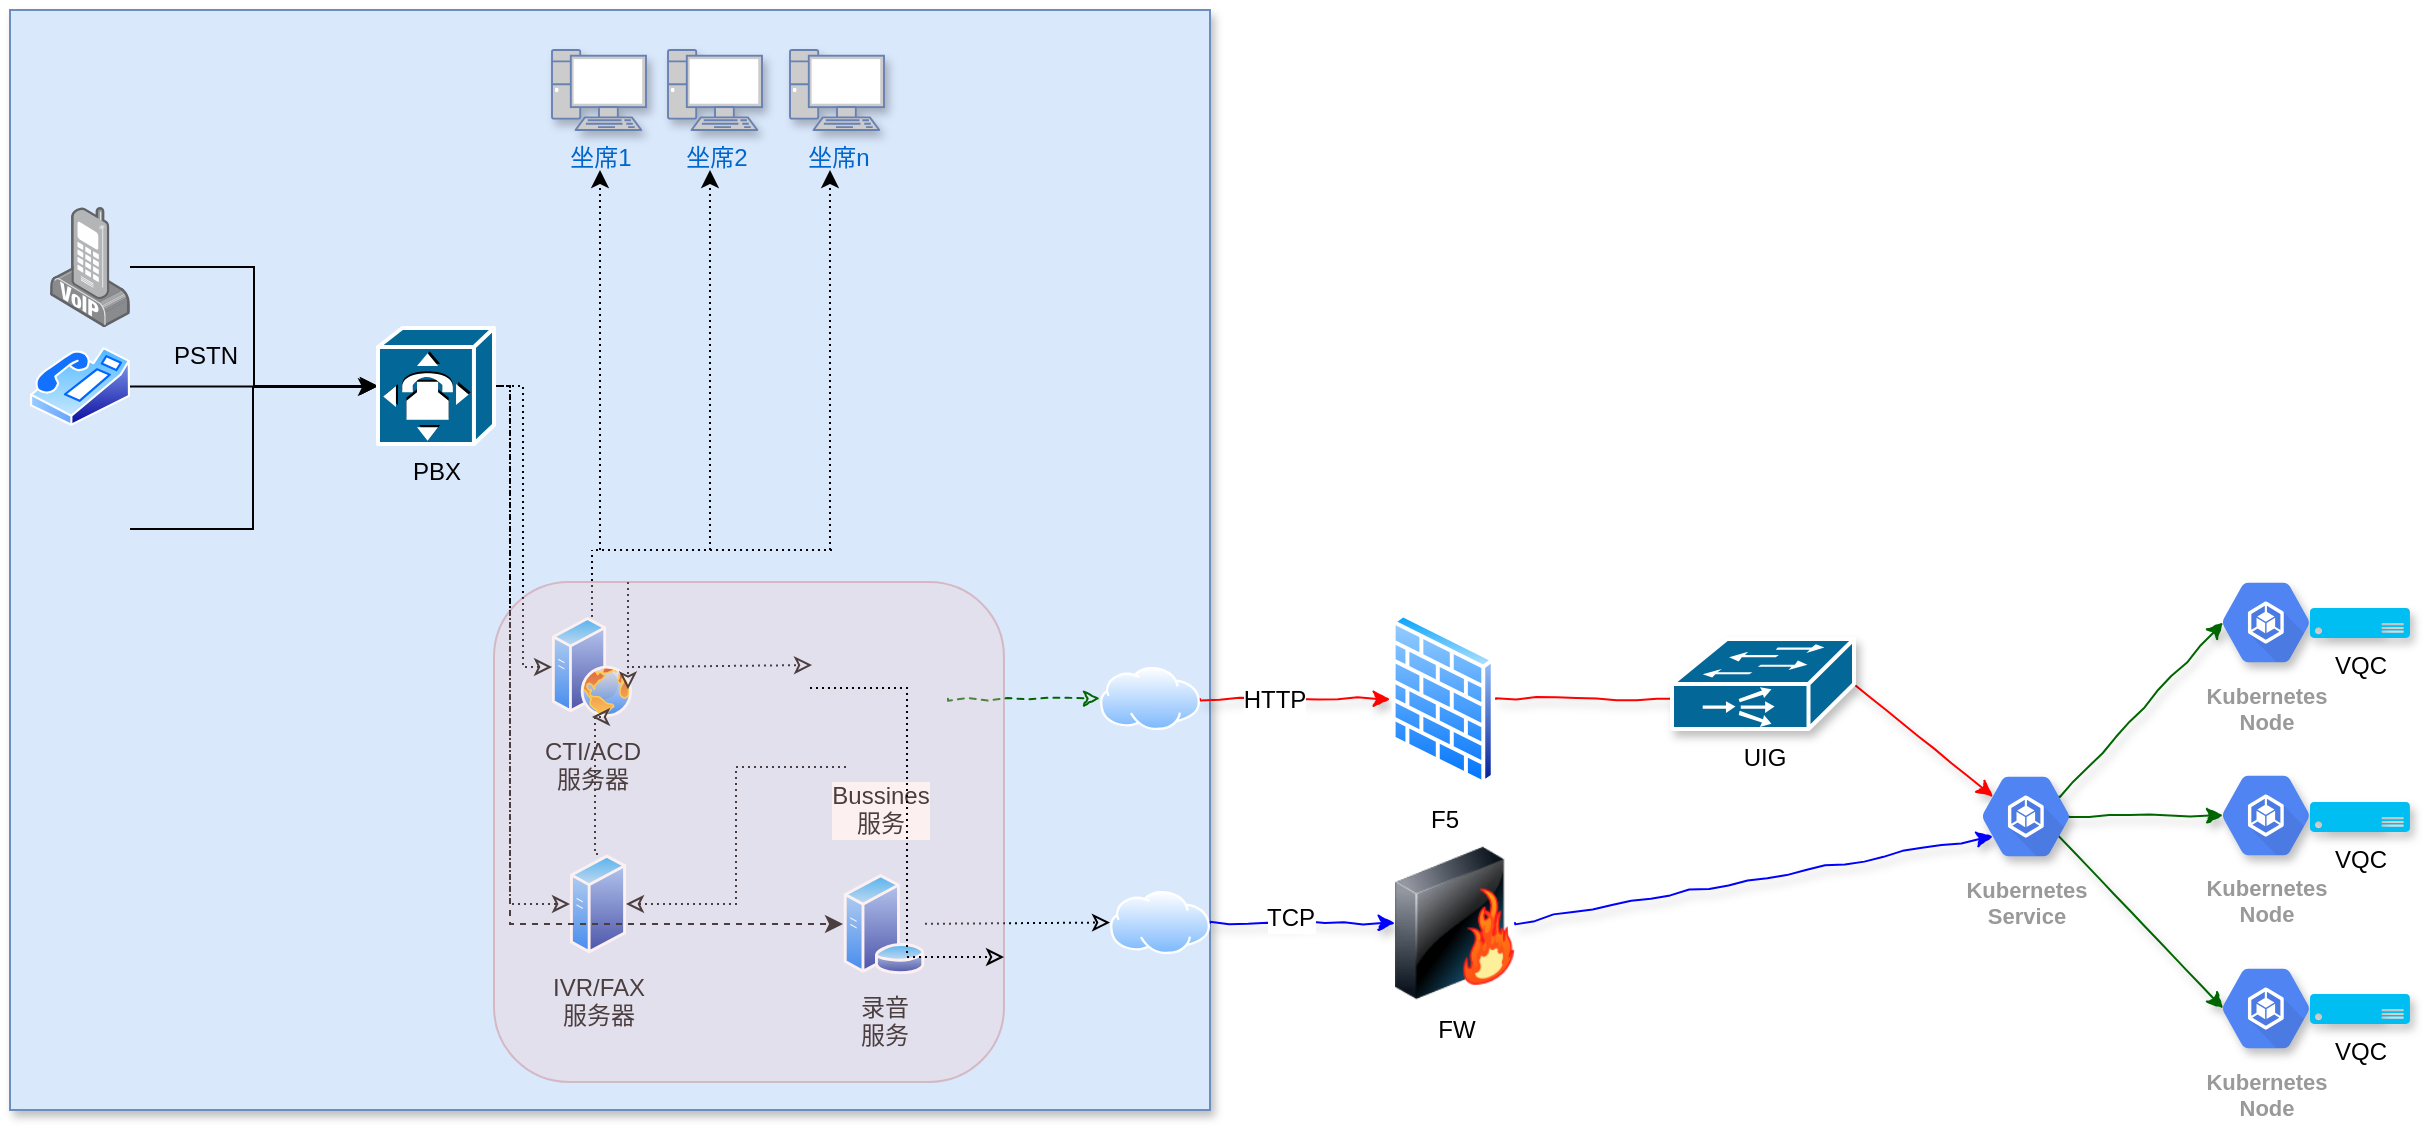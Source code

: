 <mxfile pages="1" version="11.2.3" type="github"><diagram id="Zp58wt0ar4xasLVWeZXu" name="第 1 页"><mxGraphModel dx="946" dy="615" grid="1" gridSize="10" guides="1" tooltips="1" connect="1" arrows="1" fold="1" page="1" pageScale="1" pageWidth="827" pageHeight="1169" math="0" shadow="0"><root><mxCell id="0"/><mxCell id="1" parent="0"/><mxCell id="X_C-SphrFA2jBVAJ7JeD-40" value="" style="rounded=0;whiteSpace=wrap;html=1;shadow=1;labelBackgroundColor=none;fillColor=#dae8fc;strokeColor=#6c8ebf;" vertex="1" parent="1"><mxGeometry x="30" y="40" width="600" height="550" as="geometry"/></mxCell><mxCell id="ex-8D4x-95vxiAMpHlkO-47" style="edgeStyle=elbowEdgeStyle;rounded=0;orthogonalLoop=1;jettySize=auto;html=1;exitX=1;exitY=0.5;exitDx=0;exitDy=0;exitPerimeter=0;shadow=0;dashed=1;dashPattern=1 2;endArrow=classic;endFill=0;" parent="1" source="ex-8D4x-95vxiAMpHlkO-24" target="ex-8D4x-95vxiAMpHlkO-41" edge="1"><mxGeometry relative="1" as="geometry"/></mxCell><mxCell id="ex-8D4x-95vxiAMpHlkO-52" style="edgeStyle=elbowEdgeStyle;rounded=0;orthogonalLoop=1;jettySize=auto;html=1;shadow=0;dashed=1;dashPattern=1 2;endArrow=classic;endFill=0;entryX=0;entryY=0.5;entryDx=0;entryDy=0;" parent="1" target="ex-8D4x-95vxiAMpHlkO-42" edge="1"><mxGeometry relative="1" as="geometry"><mxPoint x="270" y="228" as="sourcePoint"/><mxPoint x="376" y="340" as="targetPoint"/><Array as="points"><mxPoint x="280" y="350"/><mxPoint x="270" y="360"/><mxPoint x="383" y="300"/></Array></mxGeometry></mxCell><mxCell id="X_C-SphrFA2jBVAJ7JeD-7" style="rounded=0;orthogonalLoop=1;jettySize=auto;html=1;shadow=0;dashed=1;dashPattern=1 2;endArrow=classic;endFill=0;entryX=0;entryY=0.25;entryDx=0;entryDy=0;exitX=1;exitY=0.5;exitDx=0;exitDy=0;" edge="1" parent="1" source="ex-8D4x-95vxiAMpHlkO-41" target="X_C-SphrFA2jBVAJ7JeD-6"><mxGeometry relative="1" as="geometry"><mxPoint x="428" y="365" as="targetPoint"/></mxGeometry></mxCell><mxCell id="ex-8D4x-95vxiAMpHlkO-41" value="CTI/ACD&lt;br&gt;服务器" style="aspect=fixed;perimeter=ellipsePerimeter;html=1;align=center;shadow=0;dashed=0;spacingTop=3;image;image=img/lib/active_directory/web_server.svg;labelBackgroundColor=none;" parent="1" vertex="1"><mxGeometry x="301" y="343.5" width="40" height="50" as="geometry"/></mxCell><mxCell id="ex-8D4x-95vxiAMpHlkO-42" value="IVR/FAX&lt;br&gt;服务器" style="aspect=fixed;perimeter=ellipsePerimeter;html=1;align=center;shadow=0;dashed=0;spacingTop=3;image;image=img/lib/active_directory/generic_server.svg;labelBackgroundColor=none;" parent="1" vertex="1"><mxGeometry x="310" y="462" width="28.0" height="50" as="geometry"/></mxCell><mxCell id="X_C-SphrFA2jBVAJ7JeD-11" style="edgeStyle=elbowEdgeStyle;rounded=0;orthogonalLoop=1;jettySize=auto;html=1;exitX=0.25;exitY=1;exitDx=0;exitDy=0;entryX=1;entryY=0.5;entryDx=0;entryDy=0;shadow=0;dashed=1;dashPattern=1 2;endArrow=classic;endFill=0;" edge="1" parent="1" source="X_C-SphrFA2jBVAJ7JeD-6" target="ex-8D4x-95vxiAMpHlkO-42"><mxGeometry relative="1" as="geometry"/></mxCell><mxCell id="X_C-SphrFA2jBVAJ7JeD-12" style="edgeStyle=elbowEdgeStyle;rounded=0;orthogonalLoop=1;jettySize=auto;html=1;entryX=1;entryY=0.75;entryDx=0;entryDy=0;shadow=0;dashed=1;dashPattern=1 2;endArrow=classic;endFill=0;" edge="1" parent="1" source="X_C-SphrFA2jBVAJ7JeD-43" target="ex-8D4x-95vxiAMpHlkO-41"><mxGeometry relative="1" as="geometry"><mxPoint x="430" y="379" as="sourcePoint"/></mxGeometry></mxCell><mxCell id="X_C-SphrFA2jBVAJ7JeD-6" value="Bussines&lt;br&gt;服务" style="shape=image;html=1;verticalAlign=top;verticalLabelPosition=bottom;labelBackgroundColor=#ffffff;imageAspect=0;aspect=fixed;image=https://cdn2.iconfinder.com/data/icons/whcompare-isometric-web-hosting-servers/50/server-2-128.png;shadow=1;" vertex="1" parent="1"><mxGeometry x="431" y="350.5" width="68" height="68" as="geometry"/></mxCell><mxCell id="X_C-SphrFA2jBVAJ7JeD-9" value="录音&lt;br&gt;服务" style="aspect=fixed;perimeter=ellipsePerimeter;html=1;align=center;shadow=0;dashed=0;spacingTop=3;image;image=img/lib/active_directory/database_server.svg;labelBackgroundColor=none;" vertex="1" parent="1"><mxGeometry x="446.5" y="472" width="41" height="50" as="geometry"/></mxCell><mxCell id="X_C-SphrFA2jBVAJ7JeD-24" style="edgeStyle=none;rounded=1;orthogonalLoop=1;jettySize=auto;html=1;entryX=0.25;entryY=0.67;entryDx=0;entryDy=0;entryPerimeter=0;shadow=1;endArrow=classic;endFill=1;comic=1;fixDash=1;snapToPoint=1;strokeColor=#0000FF;" edge="1" parent="1" source="ex-8D4x-95vxiAMpHlkO-7" target="X_C-SphrFA2jBVAJ7JeD-22"><mxGeometry relative="1" as="geometry"/></mxCell><mxCell id="ex-8D4x-95vxiAMpHlkO-7" value="FW" style="image;html=1;labelBackgroundColor=#ffffff;image=img/lib/clip_art/networking/Firewall-page1_128x128.png" parent="1" vertex="1"><mxGeometry x="722.5" y="457.5" width="60" height="78" as="geometry"/></mxCell><mxCell id="ex-8D4x-95vxiAMpHlkO-26" style="rounded=0;orthogonalLoop=1;jettySize=auto;html=1;entryX=0;entryY=0.5;entryDx=0;entryDy=0;entryPerimeter=0;edgeStyle=elbowEdgeStyle;" parent="1" source="ex-8D4x-95vxiAMpHlkO-15" target="ex-8D4x-95vxiAMpHlkO-24" edge="1"><mxGeometry relative="1" as="geometry"/></mxCell><mxCell id="ex-8D4x-95vxiAMpHlkO-15" value="" style="points=[];html=1;align=center;shadow=0;dashed=0;image;image=img/lib/allied_telesis/computer_and_terminals/VOIP_IP_phone.svg;" parent="1" vertex="1"><mxGeometry x="50" y="138.5" width="40" height="60" as="geometry"/></mxCell><mxCell id="ex-8D4x-95vxiAMpHlkO-27" style="rounded=0;orthogonalLoop=1;jettySize=auto;html=1;entryX=0;entryY=0.5;entryDx=0;entryDy=0;entryPerimeter=0;edgeStyle=elbowEdgeStyle;" parent="1" source="ex-8D4x-95vxiAMpHlkO-18" target="ex-8D4x-95vxiAMpHlkO-24" edge="1"><mxGeometry relative="1" as="geometry"/></mxCell><mxCell id="ex-8D4x-95vxiAMpHlkO-18" value="" style="aspect=fixed;perimeter=ellipsePerimeter;html=1;align=center;shadow=0;dashed=0;spacingTop=3;image;image=img/lib/active_directory/phone.svg;" parent="1" vertex="1"><mxGeometry x="40" y="208.5" width="50" height="39.5" as="geometry"/></mxCell><mxCell id="ex-8D4x-95vxiAMpHlkO-28" style="rounded=0;orthogonalLoop=1;jettySize=auto;html=1;edgeStyle=elbowEdgeStyle;" parent="1" edge="1"><mxGeometry relative="1" as="geometry"><mxPoint x="213" y="228.5" as="targetPoint"/><mxPoint x="90" y="299.5" as="sourcePoint"/></mxGeometry></mxCell><mxCell id="ex-8D4x-95vxiAMpHlkO-23" value="" style="shape=image;html=1;verticalAlign=top;verticalLabelPosition=bottom;labelBackgroundColor=#ffffff;imageAspect=0;aspect=fixed;image=https://cdn1.iconfinder.com/data/icons/business-finance-vol-2-50/40/Untitled-5-90-128.png" parent="1" vertex="1"><mxGeometry x="30" y="272.5" width="60" height="60" as="geometry"/></mxCell><mxCell id="X_C-SphrFA2jBVAJ7JeD-44" style="edgeStyle=elbowEdgeStyle;comic=0;orthogonalLoop=1;jettySize=auto;html=1;entryX=0;entryY=0.5;entryDx=0;entryDy=0;shadow=0;labelBackgroundColor=#ffffff;endFill=1;strokeColor=#000000;rounded=0;exitX=1;exitY=0.5;exitDx=0;exitDy=0;exitPerimeter=0;dashed=1;" edge="1" parent="1" source="ex-8D4x-95vxiAMpHlkO-24" target="X_C-SphrFA2jBVAJ7JeD-9"><mxGeometry relative="1" as="geometry"><Array as="points"><mxPoint x="280" y="390"/><mxPoint x="280" y="560"/></Array></mxGeometry></mxCell><mxCell id="ex-8D4x-95vxiAMpHlkO-24" value="PBX" style="shape=mxgraph.cisco.misc.pbx;html=1;dashed=0;fillColor=#036897;strokeColor=#ffffff;strokeWidth=2;verticalLabelPosition=bottom;verticalAlign=top" parent="1" vertex="1"><mxGeometry x="214" y="199" width="58" height="58" as="geometry"/></mxCell><mxCell id="ex-8D4x-95vxiAMpHlkO-30" value="PSTN" style="text;html=1;resizable=0;points=[];autosize=1;align=left;verticalAlign=top;spacingTop=-4;direction=north;flipH=0;flipV=0;" parent="1" vertex="1"><mxGeometry x="110" y="203" width="50" height="20" as="geometry"/></mxCell><mxCell id="X_C-SphrFA2jBVAJ7JeD-10" style="edgeStyle=elbowEdgeStyle;rounded=0;orthogonalLoop=1;jettySize=auto;html=1;exitX=0.5;exitY=0;exitDx=0;exitDy=0;entryX=0.5;entryY=1;entryDx=0;entryDy=0;shadow=0;dashed=1;dashPattern=1 2;endArrow=classic;endFill=0;" edge="1" parent="1" source="ex-8D4x-95vxiAMpHlkO-42" target="ex-8D4x-95vxiAMpHlkO-41"><mxGeometry relative="1" as="geometry"/></mxCell><mxCell id="X_C-SphrFA2jBVAJ7JeD-5" style="rounded=1;orthogonalLoop=1;jettySize=auto;html=1;shadow=1;endArrow=classic;endFill=1;entryX=0;entryY=0.5;entryDx=0;entryDy=0;comic=1;fixDash=1;snapToPoint=1;strokeColor=#FF0000;" edge="1" parent="1" source="ex-8D4x-95vxiAMpHlkO-48" target="X_C-SphrFA2jBVAJ7JeD-14"><mxGeometry relative="1" as="geometry"/></mxCell><mxCell id="X_C-SphrFA2jBVAJ7JeD-45" value="HTTP" style="text;html=1;resizable=0;points=[];align=center;verticalAlign=middle;labelBackgroundColor=#ffffff;" vertex="1" connectable="0" parent="X_C-SphrFA2jBVAJ7JeD-5"><mxGeometry x="-0.221" relative="1" as="geometry"><mxPoint as="offset"/></mxGeometry></mxCell><mxCell id="ex-8D4x-95vxiAMpHlkO-48" value="" style="aspect=fixed;perimeter=ellipsePerimeter;html=1;align=center;shadow=0;dashed=0;spacingTop=3;image;image=img/lib/active_directory/internet_cloud.svg;labelBackgroundColor=none;" parent="1" vertex="1"><mxGeometry x="575" y="368.5" width="50" height="31.5" as="geometry"/></mxCell><mxCell id="ex-8D4x-95vxiAMpHlkO-49" value="坐席1" style="fontColor=#0066CC;verticalAlign=top;verticalLabelPosition=bottom;labelPosition=center;align=center;html=1;outlineConnect=0;fillColor=#CCCCCC;strokeColor=#6881B3;gradientColor=none;gradientDirection=north;strokeWidth=2;shape=mxgraph.networks.pc;shadow=1;labelBackgroundColor=none;labelBorderColor=none;" parent="1" vertex="1"><mxGeometry x="301" y="60" width="47" height="40" as="geometry"/></mxCell><mxCell id="ex-8D4x-95vxiAMpHlkO-50" value="坐席2" style="fontColor=#0066CC;verticalAlign=top;verticalLabelPosition=bottom;labelPosition=center;align=center;html=1;outlineConnect=0;fillColor=#CCCCCC;strokeColor=#6881B3;gradientColor=none;gradientDirection=north;strokeWidth=2;shape=mxgraph.networks.pc;shadow=1;labelBackgroundColor=none;labelBorderColor=none;" parent="1" vertex="1"><mxGeometry x="359" y="60" width="47" height="40" as="geometry"/></mxCell><mxCell id="ex-8D4x-95vxiAMpHlkO-51" value="坐席n" style="fontColor=#0066CC;verticalAlign=top;verticalLabelPosition=bottom;labelPosition=center;align=center;html=1;outlineConnect=0;fillColor=#CCCCCC;strokeColor=#6881B3;gradientColor=none;gradientDirection=north;strokeWidth=2;shape=mxgraph.networks.pc;shadow=1;labelBackgroundColor=none;labelBorderColor=none;" parent="1" vertex="1"><mxGeometry x="420" y="60" width="47" height="40" as="geometry"/></mxCell><mxCell id="ex-8D4x-95vxiAMpHlkO-53" value="" style="endArrow=none;dashed=1;html=1;shadow=0;dashPattern=1 2;" parent="1" edge="1"><mxGeometry width="50" height="50" relative="1" as="geometry"><mxPoint x="441" y="310" as="sourcePoint"/><mxPoint x="321" y="310" as="targetPoint"/></mxGeometry></mxCell><mxCell id="ex-8D4x-95vxiAMpHlkO-54" value="" style="endArrow=none;dashed=1;html=1;shadow=0;dashPattern=1 2;exitX=0.5;exitY=0;exitDx=0;exitDy=0;" parent="1" source="ex-8D4x-95vxiAMpHlkO-41" edge="1"><mxGeometry width="50" height="50" relative="1" as="geometry"><mxPoint x="30" y="500" as="sourcePoint"/><mxPoint x="321" y="310" as="targetPoint"/></mxGeometry></mxCell><mxCell id="ex-8D4x-95vxiAMpHlkO-55" value="" style="endArrow=classic;html=1;shadow=0;dashed=1;dashPattern=1 2;" parent="1" edge="1"><mxGeometry width="50" height="50" relative="1" as="geometry"><mxPoint x="325" y="310" as="sourcePoint"/><mxPoint x="325" y="120" as="targetPoint"/></mxGeometry></mxCell><mxCell id="ex-8D4x-95vxiAMpHlkO-56" value="" style="endArrow=classic;html=1;shadow=0;dashed=1;dashPattern=1 2;" parent="1" edge="1"><mxGeometry width="50" height="50" relative="1" as="geometry"><mxPoint x="380" y="310" as="sourcePoint"/><mxPoint x="380" y="120" as="targetPoint"/></mxGeometry></mxCell><mxCell id="ex-8D4x-95vxiAMpHlkO-57" value="" style="endArrow=classic;html=1;shadow=0;dashed=1;dashPattern=1 2;" parent="1" edge="1"><mxGeometry width="50" height="50" relative="1" as="geometry"><mxPoint x="440" y="310" as="sourcePoint"/><mxPoint x="440" y="120" as="targetPoint"/></mxGeometry></mxCell><mxCell id="X_C-SphrFA2jBVAJ7JeD-13" style="rounded=0;orthogonalLoop=1;jettySize=auto;html=1;shadow=0;dashed=1;dashPattern=1 2;endArrow=classic;endFill=0;entryX=0;entryY=0.5;entryDx=0;entryDy=0;" edge="1" parent="1" source="X_C-SphrFA2jBVAJ7JeD-9" target="X_C-SphrFA2jBVAJ7JeD-15"><mxGeometry relative="1" as="geometry"><mxPoint x="590" y="502" as="targetPoint"/></mxGeometry></mxCell><mxCell id="X_C-SphrFA2jBVAJ7JeD-21" style="edgeStyle=none;rounded=1;orthogonalLoop=1;jettySize=auto;html=1;shadow=1;endArrow=classic;endFill=1;comic=1;fixDash=1;snapToPoint=1;strokeColor=#FF0000;" edge="1" parent="1" source="X_C-SphrFA2jBVAJ7JeD-14"><mxGeometry relative="1" as="geometry"><mxPoint x="900" y="384.5" as="targetPoint"/></mxGeometry></mxCell><mxCell id="X_C-SphrFA2jBVAJ7JeD-14" value="F5" style="aspect=fixed;perimeter=ellipsePerimeter;html=1;align=center;shadow=0;dashed=0;spacingTop=3;image;image=img/lib/active_directory/firewall.svg;labelBackgroundColor=none;" vertex="1" parent="1"><mxGeometry x="720" y="341.5" width="53" height="86" as="geometry"/></mxCell><mxCell id="X_C-SphrFA2jBVAJ7JeD-18" style="edgeStyle=none;rounded=1;orthogonalLoop=1;jettySize=auto;html=1;shadow=1;endArrow=classic;endFill=1;comic=1;fixDash=1;snapToPoint=1;strokeColor=#0000FF;" edge="1" parent="1" source="X_C-SphrFA2jBVAJ7JeD-15" target="ex-8D4x-95vxiAMpHlkO-7"><mxGeometry relative="1" as="geometry"/></mxCell><mxCell id="X_C-SphrFA2jBVAJ7JeD-46" value="TCP" style="text;html=1;resizable=0;points=[];align=center;verticalAlign=middle;labelBackgroundColor=#ffffff;" vertex="1" connectable="0" parent="X_C-SphrFA2jBVAJ7JeD-18"><mxGeometry x="-0.141" y="3" relative="1" as="geometry"><mxPoint as="offset"/></mxGeometry></mxCell><mxCell id="X_C-SphrFA2jBVAJ7JeD-15" value="" style="aspect=fixed;perimeter=ellipsePerimeter;html=1;align=center;shadow=0;dashed=0;spacingTop=3;image;image=img/lib/active_directory/internet_cloud.svg;labelBackgroundColor=none;" vertex="1" parent="1"><mxGeometry x="580" y="480.5" width="50" height="31.5" as="geometry"/></mxCell><mxCell id="X_C-SphrFA2jBVAJ7JeD-23" style="edgeStyle=none;rounded=1;orthogonalLoop=1;jettySize=auto;html=1;exitX=1;exitY=0.5;exitDx=0;exitDy=0;exitPerimeter=0;entryX=0.25;entryY=0.33;entryDx=0;entryDy=0;entryPerimeter=0;shadow=1;endArrow=classic;endFill=1;comic=1;fixDash=1;snapToPoint=1;strokeColor=#FF0000;" edge="1" parent="1" source="X_C-SphrFA2jBVAJ7JeD-19" target="X_C-SphrFA2jBVAJ7JeD-22"><mxGeometry relative="1" as="geometry"/></mxCell><mxCell id="X_C-SphrFA2jBVAJ7JeD-19" value="UIG" style="shape=mxgraph.cisco.misc.ios_slb;html=1;dashed=0;fillColor=#036897;strokeColor=#ffffff;strokeWidth=2;verticalLabelPosition=bottom;verticalAlign=top;shadow=1;labelBackgroundColor=none;" vertex="1" parent="1"><mxGeometry x="861" y="354.5" width="91" height="45" as="geometry"/></mxCell><mxCell id="X_C-SphrFA2jBVAJ7JeD-31" style="edgeStyle=none;rounded=1;orthogonalLoop=1;jettySize=auto;html=1;exitX=0.75;exitY=0.33;exitDx=0;exitDy=0;exitPerimeter=0;entryX=0.175;entryY=0.5;entryDx=0;entryDy=0;entryPerimeter=0;shadow=1;endArrow=classic;endFill=1;comic=1;fixDash=1;snapToPoint=1;strokeColor=#006600;" edge="1" parent="1" source="X_C-SphrFA2jBVAJ7JeD-22" target="X_C-SphrFA2jBVAJ7JeD-25"><mxGeometry relative="1" as="geometry"/></mxCell><mxCell id="X_C-SphrFA2jBVAJ7JeD-32" style="edgeStyle=none;rounded=1;orthogonalLoop=1;jettySize=auto;html=1;exitX=0.825;exitY=0.5;exitDx=0;exitDy=0;exitPerimeter=0;entryX=0.175;entryY=0.5;entryDx=0;entryDy=0;entryPerimeter=0;shadow=1;endArrow=classic;endFill=1;comic=1;fixDash=1;snapToPoint=1;strokeColor=#006600;" edge="1" parent="1" source="X_C-SphrFA2jBVAJ7JeD-22" target="X_C-SphrFA2jBVAJ7JeD-26"><mxGeometry relative="1" as="geometry"/></mxCell><mxCell id="X_C-SphrFA2jBVAJ7JeD-33" style="edgeStyle=none;rounded=1;orthogonalLoop=1;jettySize=auto;html=1;exitX=0.75;exitY=0.67;exitDx=0;exitDy=0;exitPerimeter=0;entryX=0.175;entryY=0.5;entryDx=0;entryDy=0;entryPerimeter=0;shadow=1;endArrow=classic;endFill=1;comic=1;fixDash=1;snapToPoint=1;strokeColor=#006600;" edge="1" parent="1" source="X_C-SphrFA2jBVAJ7JeD-22" target="X_C-SphrFA2jBVAJ7JeD-29"><mxGeometry relative="1" as="geometry"/></mxCell><mxCell id="X_C-SphrFA2jBVAJ7JeD-22" value="Kubernetes&lt;br&gt;Service" style="html=1;fillColor=#5184F3;strokeColor=none;verticalAlign=top;labelPosition=center;verticalLabelPosition=bottom;align=center;spacingTop=-6;fontSize=11;fontStyle=1;fontColor=#999999;shape=mxgraph.gcp2.hexIcon;prIcon=container_engine;shadow=1;labelBackgroundColor=none;" vertex="1" parent="1"><mxGeometry x="1005" y="414" width="66" height="58.5" as="geometry"/></mxCell><mxCell id="X_C-SphrFA2jBVAJ7JeD-25" value="Kubernetes&lt;br&gt;Node" style="html=1;fillColor=#5184F3;strokeColor=none;verticalAlign=top;labelPosition=center;verticalLabelPosition=bottom;align=center;spacingTop=-6;fontSize=11;fontStyle=1;fontColor=#999999;shape=mxgraph.gcp2.hexIcon;prIcon=container_engine;shadow=1;labelBackgroundColor=none;" vertex="1" parent="1"><mxGeometry x="1125" y="317" width="66" height="58.5" as="geometry"/></mxCell><mxCell id="X_C-SphrFA2jBVAJ7JeD-26" value="Kubernetes&lt;br&gt;Node" style="html=1;fillColor=#5184F3;strokeColor=none;verticalAlign=top;labelPosition=center;verticalLabelPosition=bottom;align=center;spacingTop=-6;fontSize=11;fontStyle=1;fontColor=#999999;shape=mxgraph.gcp2.hexIcon;prIcon=container_engine;shadow=1;labelBackgroundColor=none;" vertex="1" parent="1"><mxGeometry x="1125" y="413.5" width="66" height="58.5" as="geometry"/></mxCell><mxCell id="X_C-SphrFA2jBVAJ7JeD-29" value="Kubernetes&lt;br&gt;Node" style="html=1;fillColor=#5184F3;strokeColor=none;verticalAlign=top;labelPosition=center;verticalLabelPosition=bottom;align=center;spacingTop=-6;fontSize=11;fontStyle=1;fontColor=#999999;shape=mxgraph.gcp2.hexIcon;prIcon=container_engine;shadow=1;labelBackgroundColor=none;" vertex="1" parent="1"><mxGeometry x="1125" y="510" width="66" height="58.5" as="geometry"/></mxCell><mxCell id="X_C-SphrFA2jBVAJ7JeD-34" value="VQC" style="verticalLabelPosition=bottom;html=1;verticalAlign=top;align=center;strokeColor=none;fillColor=#00BEF2;shape=mxgraph.azure.server;shadow=1;labelBackgroundColor=none;" vertex="1" parent="1"><mxGeometry x="1180" y="339" width="50" height="15" as="geometry"/></mxCell><mxCell id="X_C-SphrFA2jBVAJ7JeD-37" value="VQC" style="verticalLabelPosition=bottom;html=1;verticalAlign=top;align=center;strokeColor=none;fillColor=#00BEF2;shape=mxgraph.azure.server;shadow=1;labelBackgroundColor=none;" vertex="1" parent="1"><mxGeometry x="1180" y="436" width="50" height="15" as="geometry"/></mxCell><mxCell id="X_C-SphrFA2jBVAJ7JeD-38" value="VQC" style="verticalLabelPosition=bottom;html=1;verticalAlign=top;align=center;strokeColor=none;fillColor=#00BEF2;shape=mxgraph.azure.server;shadow=1;labelBackgroundColor=none;" vertex="1" parent="1"><mxGeometry x="1180" y="532" width="50" height="15" as="geometry"/></mxCell><mxCell id="X_C-SphrFA2jBVAJ7JeD-39" style="edgeStyle=none;rounded=1;comic=1;orthogonalLoop=1;jettySize=auto;html=1;entryX=0;entryY=0.5;entryDx=0;entryDy=0;shadow=0;endArrow=classic;endFill=0;strokeColor=#006600;dashed=1;labelBackgroundColor=#ffffff;" edge="1" parent="1" source="X_C-SphrFA2jBVAJ7JeD-6" target="ex-8D4x-95vxiAMpHlkO-48"><mxGeometry relative="1" as="geometry"/></mxCell><mxCell id="X_C-SphrFA2jBVAJ7JeD-43" value="" style="rounded=1;whiteSpace=wrap;html=1;shadow=0;labelBackgroundColor=none;opacity=30;fillColor=#f8cecc;strokeColor=#b85450;" vertex="1" parent="1"><mxGeometry x="272" y="326" width="255" height="250" as="geometry"/></mxCell><mxCell id="X_C-SphrFA2jBVAJ7JeD-48" style="edgeStyle=elbowEdgeStyle;rounded=0;orthogonalLoop=1;jettySize=auto;html=1;entryX=1;entryY=0.75;entryDx=0;entryDy=0;shadow=0;dashed=1;dashPattern=1 2;endArrow=classic;endFill=0;" edge="1" parent="1" target="X_C-SphrFA2jBVAJ7JeD-43"><mxGeometry relative="1" as="geometry"><mxPoint x="430" y="379" as="sourcePoint"/><mxPoint x="339" y="379" as="targetPoint"/></mxGeometry></mxCell></root></mxGraphModel></diagram></mxfile>